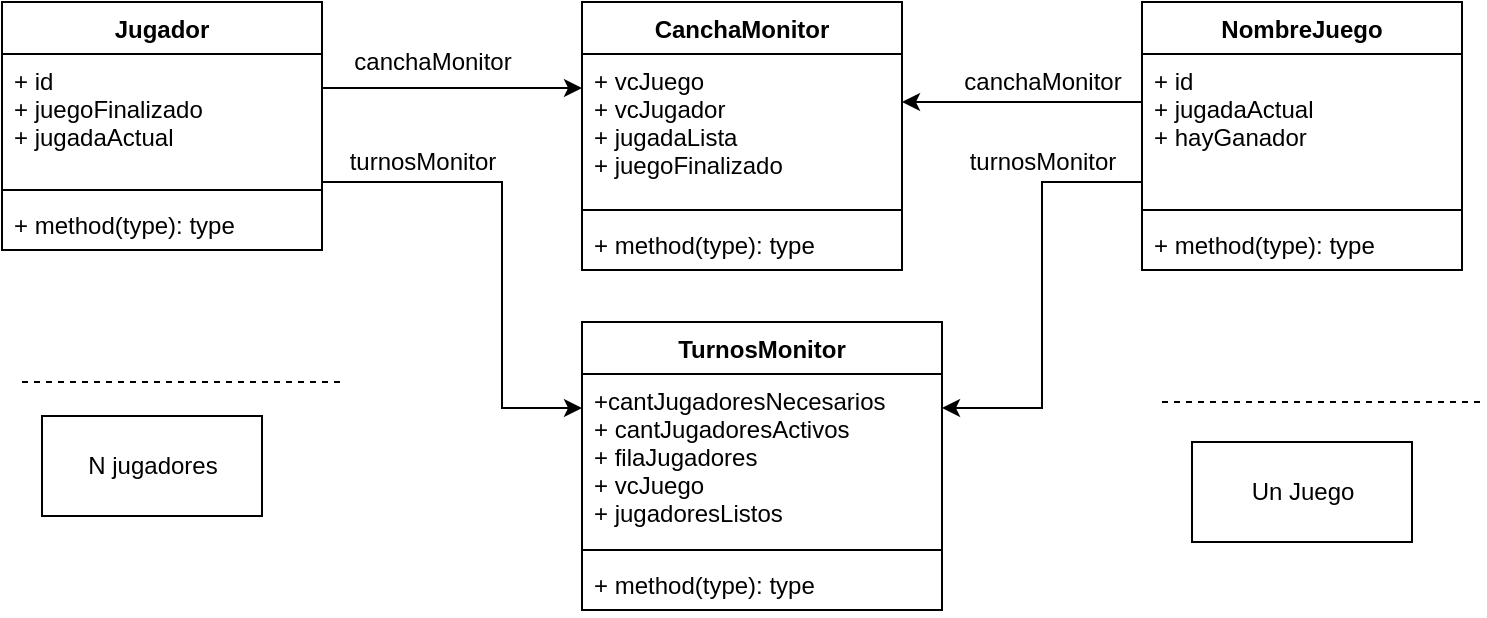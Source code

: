 <mxfile version="14.5.3" type="device"><diagram id="zohI_GRMu_qFRps8qdsI" name="Page-1"><mxGraphModel dx="1108" dy="474" grid="1" gridSize="10" guides="1" tooltips="1" connect="1" arrows="1" fold="1" page="1" pageScale="1" pageWidth="827" pageHeight="1169" math="0" shadow="0"><root><mxCell id="0"/><mxCell id="1" parent="0"/><mxCell id="aHUV1ZrPE9vqOu3MtzXx-17" style="edgeStyle=orthogonalEdgeStyle;rounded=0;orthogonalLoop=1;jettySize=auto;html=1;" edge="1" parent="1" source="aHUV1ZrPE9vqOu3MtzXx-1" target="aHUV1ZrPE9vqOu3MtzXx-13"><mxGeometry relative="1" as="geometry"><Array as="points"><mxPoint x="230" y="123"/><mxPoint x="230" y="123"/></Array></mxGeometry></mxCell><mxCell id="aHUV1ZrPE9vqOu3MtzXx-18" style="edgeStyle=orthogonalEdgeStyle;rounded=0;orthogonalLoop=1;jettySize=auto;html=1;" edge="1" parent="1" source="aHUV1ZrPE9vqOu3MtzXx-1" target="aHUV1ZrPE9vqOu3MtzXx-9"><mxGeometry relative="1" as="geometry"><Array as="points"><mxPoint x="280" y="170"/><mxPoint x="280" y="283"/></Array></mxGeometry></mxCell><mxCell id="aHUV1ZrPE9vqOu3MtzXx-1" value="Jugador" style="swimlane;fontStyle=1;align=center;verticalAlign=top;childLayout=stackLayout;horizontal=1;startSize=26;horizontalStack=0;resizeParent=1;resizeParentMax=0;resizeLast=0;collapsible=1;marginBottom=0;" vertex="1" parent="1"><mxGeometry x="30" y="80" width="160" height="124" as="geometry"/></mxCell><mxCell id="aHUV1ZrPE9vqOu3MtzXx-2" value="+ id&#xA;+ juegoFinalizado&#xA;+ jugadaActual&#xA;" style="text;strokeColor=none;fillColor=none;align=left;verticalAlign=top;spacingLeft=4;spacingRight=4;overflow=hidden;rotatable=0;points=[[0,0.5],[1,0.5]];portConstraint=eastwest;" vertex="1" parent="aHUV1ZrPE9vqOu3MtzXx-1"><mxGeometry y="26" width="160" height="64" as="geometry"/></mxCell><mxCell id="aHUV1ZrPE9vqOu3MtzXx-3" value="" style="line;strokeWidth=1;fillColor=none;align=left;verticalAlign=middle;spacingTop=-1;spacingLeft=3;spacingRight=3;rotatable=0;labelPosition=right;points=[];portConstraint=eastwest;" vertex="1" parent="aHUV1ZrPE9vqOu3MtzXx-1"><mxGeometry y="90" width="160" height="8" as="geometry"/></mxCell><mxCell id="aHUV1ZrPE9vqOu3MtzXx-4" value="+ method(type): type" style="text;strokeColor=none;fillColor=none;align=left;verticalAlign=top;spacingLeft=4;spacingRight=4;overflow=hidden;rotatable=0;points=[[0,0.5],[1,0.5]];portConstraint=eastwest;" vertex="1" parent="aHUV1ZrPE9vqOu3MtzXx-1"><mxGeometry y="98" width="160" height="26" as="geometry"/></mxCell><mxCell id="aHUV1ZrPE9vqOu3MtzXx-19" style="edgeStyle=orthogonalEdgeStyle;rounded=0;orthogonalLoop=1;jettySize=auto;html=1;" edge="1" parent="1" source="aHUV1ZrPE9vqOu3MtzXx-5" target="aHUV1ZrPE9vqOu3MtzXx-9"><mxGeometry relative="1" as="geometry"><Array as="points"><mxPoint x="550" y="170"/><mxPoint x="550" y="283"/></Array></mxGeometry></mxCell><mxCell id="aHUV1ZrPE9vqOu3MtzXx-20" style="edgeStyle=orthogonalEdgeStyle;rounded=0;orthogonalLoop=1;jettySize=auto;html=1;" edge="1" parent="1" source="aHUV1ZrPE9vqOu3MtzXx-5" target="aHUV1ZrPE9vqOu3MtzXx-13"><mxGeometry relative="1" as="geometry"><Array as="points"><mxPoint x="540" y="130"/><mxPoint x="540" y="130"/></Array></mxGeometry></mxCell><mxCell id="aHUV1ZrPE9vqOu3MtzXx-5" value="NombreJuego" style="swimlane;fontStyle=1;align=center;verticalAlign=top;childLayout=stackLayout;horizontal=1;startSize=26;horizontalStack=0;resizeParent=1;resizeParentMax=0;resizeLast=0;collapsible=1;marginBottom=0;" vertex="1" parent="1"><mxGeometry x="600" y="80" width="160" height="134" as="geometry"/></mxCell><mxCell id="aHUV1ZrPE9vqOu3MtzXx-6" value="+ id&#xA;+ jugadaActual&#xA;+ hayGanador&#xA;" style="text;strokeColor=none;fillColor=none;align=left;verticalAlign=top;spacingLeft=4;spacingRight=4;overflow=hidden;rotatable=0;points=[[0,0.5],[1,0.5]];portConstraint=eastwest;" vertex="1" parent="aHUV1ZrPE9vqOu3MtzXx-5"><mxGeometry y="26" width="160" height="74" as="geometry"/></mxCell><mxCell id="aHUV1ZrPE9vqOu3MtzXx-7" value="" style="line;strokeWidth=1;fillColor=none;align=left;verticalAlign=middle;spacingTop=-1;spacingLeft=3;spacingRight=3;rotatable=0;labelPosition=right;points=[];portConstraint=eastwest;" vertex="1" parent="aHUV1ZrPE9vqOu3MtzXx-5"><mxGeometry y="100" width="160" height="8" as="geometry"/></mxCell><mxCell id="aHUV1ZrPE9vqOu3MtzXx-8" value="+ method(type): type" style="text;strokeColor=none;fillColor=none;align=left;verticalAlign=top;spacingLeft=4;spacingRight=4;overflow=hidden;rotatable=0;points=[[0,0.5],[1,0.5]];portConstraint=eastwest;" vertex="1" parent="aHUV1ZrPE9vqOu3MtzXx-5"><mxGeometry y="108" width="160" height="26" as="geometry"/></mxCell><mxCell id="aHUV1ZrPE9vqOu3MtzXx-9" value="TurnosMonitor" style="swimlane;fontStyle=1;align=center;verticalAlign=top;childLayout=stackLayout;horizontal=1;startSize=26;horizontalStack=0;resizeParent=1;resizeParentMax=0;resizeLast=0;collapsible=1;marginBottom=0;" vertex="1" parent="1"><mxGeometry x="320" y="240" width="180" height="144" as="geometry"/></mxCell><mxCell id="aHUV1ZrPE9vqOu3MtzXx-10" value="+cantJugadoresNecesarios&#xA;+ cantJugadoresActivos&#xA;+ filaJugadores&#xA;+ vcJuego&#xA;+ jugadoresListos&#xA;" style="text;strokeColor=none;fillColor=none;align=left;verticalAlign=top;spacingLeft=4;spacingRight=4;overflow=hidden;rotatable=0;points=[[0,0.5],[1,0.5]];portConstraint=eastwest;" vertex="1" parent="aHUV1ZrPE9vqOu3MtzXx-9"><mxGeometry y="26" width="180" height="84" as="geometry"/></mxCell><mxCell id="aHUV1ZrPE9vqOu3MtzXx-11" value="" style="line;strokeWidth=1;fillColor=none;align=left;verticalAlign=middle;spacingTop=-1;spacingLeft=3;spacingRight=3;rotatable=0;labelPosition=right;points=[];portConstraint=eastwest;" vertex="1" parent="aHUV1ZrPE9vqOu3MtzXx-9"><mxGeometry y="110" width="180" height="8" as="geometry"/></mxCell><mxCell id="aHUV1ZrPE9vqOu3MtzXx-12" value="+ method(type): type" style="text;strokeColor=none;fillColor=none;align=left;verticalAlign=top;spacingLeft=4;spacingRight=4;overflow=hidden;rotatable=0;points=[[0,0.5],[1,0.5]];portConstraint=eastwest;" vertex="1" parent="aHUV1ZrPE9vqOu3MtzXx-9"><mxGeometry y="118" width="180" height="26" as="geometry"/></mxCell><mxCell id="aHUV1ZrPE9vqOu3MtzXx-13" value="CanchaMonitor" style="swimlane;fontStyle=1;align=center;verticalAlign=top;childLayout=stackLayout;horizontal=1;startSize=26;horizontalStack=0;resizeParent=1;resizeParentMax=0;resizeLast=0;collapsible=1;marginBottom=0;" vertex="1" parent="1"><mxGeometry x="320" y="80" width="160" height="134" as="geometry"/></mxCell><mxCell id="aHUV1ZrPE9vqOu3MtzXx-14" value="+ vcJuego&#xA;+ vcJugador&#xA;+ jugadaLista&#xA;+ juegoFinalizado&#xA;" style="text;strokeColor=none;fillColor=none;align=left;verticalAlign=top;spacingLeft=4;spacingRight=4;overflow=hidden;rotatable=0;points=[[0,0.5],[1,0.5]];portConstraint=eastwest;" vertex="1" parent="aHUV1ZrPE9vqOu3MtzXx-13"><mxGeometry y="26" width="160" height="74" as="geometry"/></mxCell><mxCell id="aHUV1ZrPE9vqOu3MtzXx-15" value="" style="line;strokeWidth=1;fillColor=none;align=left;verticalAlign=middle;spacingTop=-1;spacingLeft=3;spacingRight=3;rotatable=0;labelPosition=right;points=[];portConstraint=eastwest;" vertex="1" parent="aHUV1ZrPE9vqOu3MtzXx-13"><mxGeometry y="100" width="160" height="8" as="geometry"/></mxCell><mxCell id="aHUV1ZrPE9vqOu3MtzXx-16" value="+ method(type): type" style="text;strokeColor=none;fillColor=none;align=left;verticalAlign=top;spacingLeft=4;spacingRight=4;overflow=hidden;rotatable=0;points=[[0,0.5],[1,0.5]];portConstraint=eastwest;" vertex="1" parent="aHUV1ZrPE9vqOu3MtzXx-13"><mxGeometry y="108" width="160" height="26" as="geometry"/></mxCell><mxCell id="aHUV1ZrPE9vqOu3MtzXx-21" value="canchaMonitor" style="text;html=1;align=center;verticalAlign=middle;resizable=0;points=[];autosize=1;" vertex="1" parent="1"><mxGeometry x="190" y="100" width="110" height="20" as="geometry"/></mxCell><mxCell id="aHUV1ZrPE9vqOu3MtzXx-22" value="turnosMonitor" style="text;html=1;align=center;verticalAlign=middle;resizable=0;points=[];autosize=1;" vertex="1" parent="1"><mxGeometry x="190" y="150" width="100" height="20" as="geometry"/></mxCell><mxCell id="aHUV1ZrPE9vqOu3MtzXx-23" value="turnosMonitor" style="text;html=1;align=center;verticalAlign=middle;resizable=0;points=[];autosize=1;" vertex="1" parent="1"><mxGeometry x="500" y="150" width="100" height="20" as="geometry"/></mxCell><mxCell id="aHUV1ZrPE9vqOu3MtzXx-24" value="canchaMonitor" style="text;html=1;align=center;verticalAlign=middle;resizable=0;points=[];autosize=1;" vertex="1" parent="1"><mxGeometry x="495" y="110" width="110" height="20" as="geometry"/></mxCell><mxCell id="aHUV1ZrPE9vqOu3MtzXx-25" value="" style="endArrow=none;dashed=1;html=1;" edge="1" parent="1"><mxGeometry width="50" height="50" relative="1" as="geometry"><mxPoint x="40" y="270" as="sourcePoint"/><mxPoint x="200" y="270" as="targetPoint"/></mxGeometry></mxCell><mxCell id="aHUV1ZrPE9vqOu3MtzXx-29" value="N jugadores" style="html=1;" vertex="1" parent="1"><mxGeometry x="50" y="287" width="110" height="50" as="geometry"/></mxCell><mxCell id="aHUV1ZrPE9vqOu3MtzXx-30" value="" style="endArrow=none;dashed=1;html=1;" edge="1" parent="1"><mxGeometry width="50" height="50" relative="1" as="geometry"><mxPoint x="610" y="280" as="sourcePoint"/><mxPoint x="770" y="280" as="targetPoint"/></mxGeometry></mxCell><mxCell id="aHUV1ZrPE9vqOu3MtzXx-31" value="Un Juego" style="html=1;" vertex="1" parent="1"><mxGeometry x="625" y="300" width="110" height="50" as="geometry"/></mxCell></root></mxGraphModel></diagram></mxfile>
